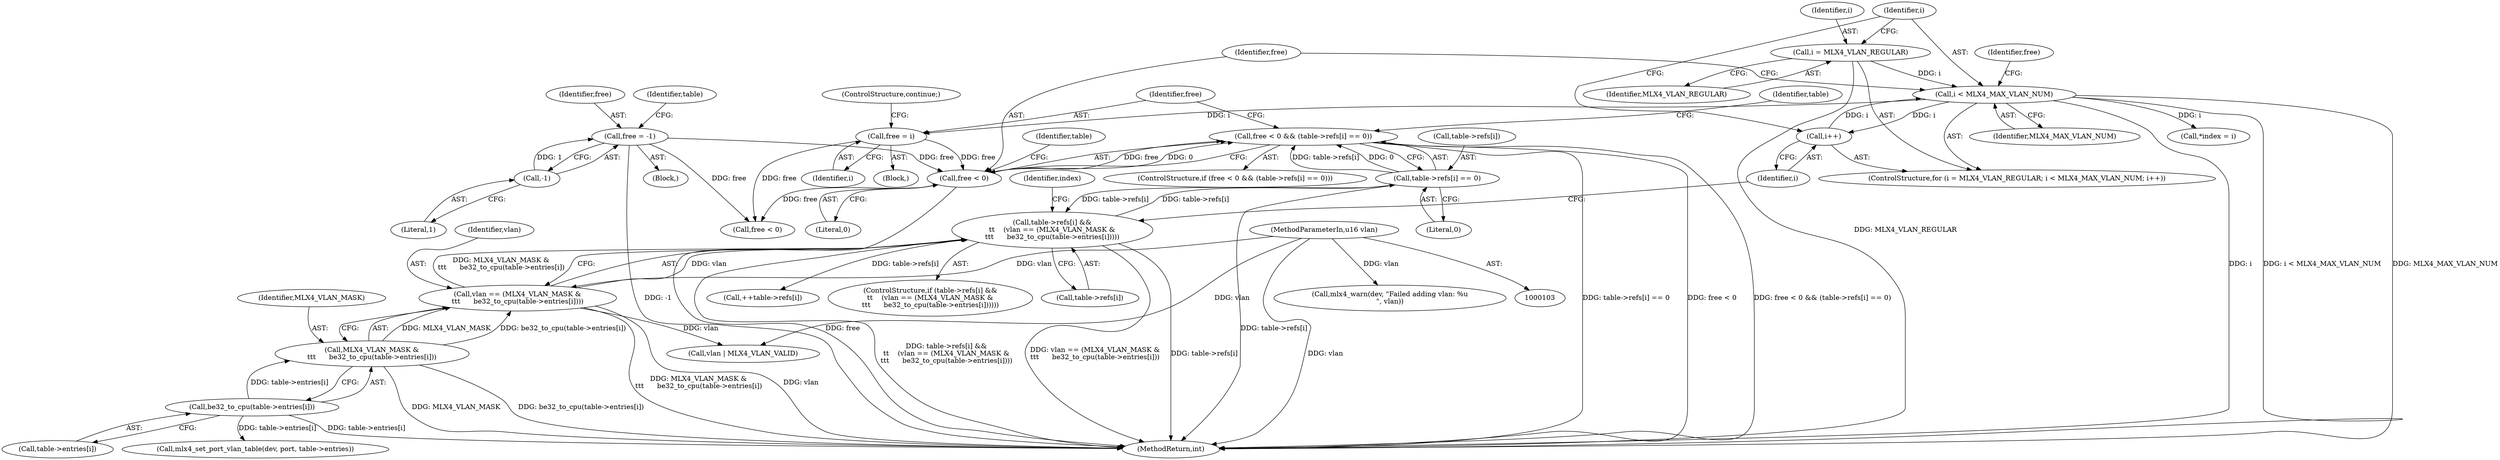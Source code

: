 digraph "0_linux_0926f91083f34d047abc74f1ca4fa6a9c161f7db_0@API" {
"1000147" [label="(Call,free < 0 && (table->refs[i] == 0))"];
"1000148" [label="(Call,free < 0)"];
"1000159" [label="(Call,free = i)"];
"1000140" [label="(Call,i < MLX4_MAX_VLAN_NUM)"];
"1000143" [label="(Call,i++)"];
"1000137" [label="(Call,i = MLX4_VLAN_REGULAR)"];
"1000127" [label="(Call,free = -1)"];
"1000129" [label="(Call,-1)"];
"1000151" [label="(Call,table->refs[i] == 0)"];
"1000164" [label="(Call,table->refs[i] &&\n\t\t    (vlan == (MLX4_VLAN_MASK &\n\t\t\t      be32_to_cpu(table->entries[i]))))"];
"1000170" [label="(Call,vlan == (MLX4_VLAN_MASK &\n\t\t\t      be32_to_cpu(table->entries[i])))"];
"1000106" [label="(MethodParameterIn,u16 vlan)"];
"1000172" [label="(Call,MLX4_VLAN_MASK &\n\t\t\t      be32_to_cpu(table->entries[i]))"];
"1000174" [label="(Call,be32_to_cpu(table->entries[i]))"];
"1000154" [label="(Identifier,table)"];
"1000128" [label="(Identifier,free)"];
"1000142" [label="(Identifier,MLX4_MAX_VLAN_NUM)"];
"1000148" [label="(Call,free < 0)"];
"1000138" [label="(Identifier,i)"];
"1000280" [label="(MethodReturn,int)"];
"1000185" [label="(Call,++table->refs[i])"];
"1000245" [label="(Call,mlx4_warn(dev, \"Failed adding vlan: %u\n\", vlan))"];
"1000193" [label="(Call,free < 0)"];
"1000175" [label="(Call,table->entries[i])"];
"1000149" [label="(Identifier,free)"];
"1000163" [label="(ControlStructure,if (table->refs[i] &&\n\t\t    (vlan == (MLX4_VLAN_MASK &\n\t\t\t      be32_to_cpu(table->entries[i])))))"];
"1000139" [label="(Identifier,MLX4_VLAN_REGULAR)"];
"1000174" [label="(Call,be32_to_cpu(table->entries[i]))"];
"1000108" [label="(Block,)"];
"1000170" [label="(Call,vlan == (MLX4_VLAN_MASK &\n\t\t\t      be32_to_cpu(table->entries[i])))"];
"1000171" [label="(Identifier,vlan)"];
"1000152" [label="(Call,table->refs[i])"];
"1000159" [label="(Call,free = i)"];
"1000140" [label="(Call,i < MLX4_MAX_VLAN_NUM)"];
"1000162" [label="(ControlStructure,continue;)"];
"1000235" [label="(Call,mlx4_set_port_vlan_table(dev, port, table->entries))"];
"1000181" [label="(Call,*index = i)"];
"1000161" [label="(Identifier,i)"];
"1000151" [label="(Call,table->refs[i] == 0)"];
"1000144" [label="(Identifier,i)"];
"1000143" [label="(Call,i++)"];
"1000150" [label="(Literal,0)"];
"1000160" [label="(Identifier,free)"];
"1000137" [label="(Call,i = MLX4_VLAN_REGULAR)"];
"1000164" [label="(Call,table->refs[i] &&\n\t\t    (vlan == (MLX4_VLAN_MASK &\n\t\t\t      be32_to_cpu(table->entries[i]))))"];
"1000173" [label="(Identifier,MLX4_VLAN_MASK)"];
"1000127" [label="(Call,free = -1)"];
"1000165" [label="(Call,table->refs[i])"];
"1000146" [label="(ControlStructure,if (free < 0 && (table->refs[i] == 0)))"];
"1000141" [label="(Identifier,i)"];
"1000106" [label="(MethodParameterIn,u16 vlan)"];
"1000194" [label="(Identifier,free)"];
"1000230" [label="(Call,vlan | MLX4_VLAN_VALID)"];
"1000158" [label="(Block,)"];
"1000136" [label="(ControlStructure,for (i = MLX4_VLAN_REGULAR; i < MLX4_MAX_VLAN_NUM; i++))"];
"1000147" [label="(Call,free < 0 && (table->refs[i] == 0))"];
"1000129" [label="(Call,-1)"];
"1000167" [label="(Identifier,table)"];
"1000134" [label="(Identifier,table)"];
"1000130" [label="(Literal,1)"];
"1000157" [label="(Literal,0)"];
"1000183" [label="(Identifier,index)"];
"1000172" [label="(Call,MLX4_VLAN_MASK &\n\t\t\t      be32_to_cpu(table->entries[i]))"];
"1000147" -> "1000146"  [label="AST: "];
"1000147" -> "1000148"  [label="CFG: "];
"1000147" -> "1000151"  [label="CFG: "];
"1000148" -> "1000147"  [label="AST: "];
"1000151" -> "1000147"  [label="AST: "];
"1000160" -> "1000147"  [label="CFG: "];
"1000167" -> "1000147"  [label="CFG: "];
"1000147" -> "1000280"  [label="DDG: table->refs[i] == 0"];
"1000147" -> "1000280"  [label="DDG: free < 0"];
"1000147" -> "1000280"  [label="DDG: free < 0 && (table->refs[i] == 0)"];
"1000148" -> "1000147"  [label="DDG: free"];
"1000148" -> "1000147"  [label="DDG: 0"];
"1000151" -> "1000147"  [label="DDG: table->refs[i]"];
"1000151" -> "1000147"  [label="DDG: 0"];
"1000148" -> "1000150"  [label="CFG: "];
"1000149" -> "1000148"  [label="AST: "];
"1000150" -> "1000148"  [label="AST: "];
"1000154" -> "1000148"  [label="CFG: "];
"1000148" -> "1000280"  [label="DDG: free"];
"1000159" -> "1000148"  [label="DDG: free"];
"1000127" -> "1000148"  [label="DDG: free"];
"1000148" -> "1000193"  [label="DDG: free"];
"1000159" -> "1000158"  [label="AST: "];
"1000159" -> "1000161"  [label="CFG: "];
"1000160" -> "1000159"  [label="AST: "];
"1000161" -> "1000159"  [label="AST: "];
"1000162" -> "1000159"  [label="CFG: "];
"1000140" -> "1000159"  [label="DDG: i"];
"1000159" -> "1000193"  [label="DDG: free"];
"1000140" -> "1000136"  [label="AST: "];
"1000140" -> "1000142"  [label="CFG: "];
"1000141" -> "1000140"  [label="AST: "];
"1000142" -> "1000140"  [label="AST: "];
"1000149" -> "1000140"  [label="CFG: "];
"1000194" -> "1000140"  [label="CFG: "];
"1000140" -> "1000280"  [label="DDG: MLX4_MAX_VLAN_NUM"];
"1000140" -> "1000280"  [label="DDG: i"];
"1000140" -> "1000280"  [label="DDG: i < MLX4_MAX_VLAN_NUM"];
"1000143" -> "1000140"  [label="DDG: i"];
"1000137" -> "1000140"  [label="DDG: i"];
"1000140" -> "1000143"  [label="DDG: i"];
"1000140" -> "1000181"  [label="DDG: i"];
"1000143" -> "1000136"  [label="AST: "];
"1000143" -> "1000144"  [label="CFG: "];
"1000144" -> "1000143"  [label="AST: "];
"1000141" -> "1000143"  [label="CFG: "];
"1000137" -> "1000136"  [label="AST: "];
"1000137" -> "1000139"  [label="CFG: "];
"1000138" -> "1000137"  [label="AST: "];
"1000139" -> "1000137"  [label="AST: "];
"1000141" -> "1000137"  [label="CFG: "];
"1000137" -> "1000280"  [label="DDG: MLX4_VLAN_REGULAR"];
"1000127" -> "1000108"  [label="AST: "];
"1000127" -> "1000129"  [label="CFG: "];
"1000128" -> "1000127"  [label="AST: "];
"1000129" -> "1000127"  [label="AST: "];
"1000134" -> "1000127"  [label="CFG: "];
"1000127" -> "1000280"  [label="DDG: -1"];
"1000129" -> "1000127"  [label="DDG: 1"];
"1000127" -> "1000193"  [label="DDG: free"];
"1000129" -> "1000130"  [label="CFG: "];
"1000130" -> "1000129"  [label="AST: "];
"1000151" -> "1000157"  [label="CFG: "];
"1000152" -> "1000151"  [label="AST: "];
"1000157" -> "1000151"  [label="AST: "];
"1000151" -> "1000280"  [label="DDG: table->refs[i]"];
"1000164" -> "1000151"  [label="DDG: table->refs[i]"];
"1000151" -> "1000164"  [label="DDG: table->refs[i]"];
"1000164" -> "1000163"  [label="AST: "];
"1000164" -> "1000165"  [label="CFG: "];
"1000164" -> "1000170"  [label="CFG: "];
"1000165" -> "1000164"  [label="AST: "];
"1000170" -> "1000164"  [label="AST: "];
"1000183" -> "1000164"  [label="CFG: "];
"1000144" -> "1000164"  [label="CFG: "];
"1000164" -> "1000280"  [label="DDG: table->refs[i] &&\n\t\t    (vlan == (MLX4_VLAN_MASK &\n\t\t\t      be32_to_cpu(table->entries[i])))"];
"1000164" -> "1000280"  [label="DDG: vlan == (MLX4_VLAN_MASK &\n\t\t\t      be32_to_cpu(table->entries[i]))"];
"1000164" -> "1000280"  [label="DDG: table->refs[i]"];
"1000170" -> "1000164"  [label="DDG: vlan"];
"1000170" -> "1000164"  [label="DDG: MLX4_VLAN_MASK &\n\t\t\t      be32_to_cpu(table->entries[i])"];
"1000164" -> "1000185"  [label="DDG: table->refs[i]"];
"1000170" -> "1000172"  [label="CFG: "];
"1000171" -> "1000170"  [label="AST: "];
"1000172" -> "1000170"  [label="AST: "];
"1000170" -> "1000280"  [label="DDG: MLX4_VLAN_MASK &\n\t\t\t      be32_to_cpu(table->entries[i])"];
"1000170" -> "1000280"  [label="DDG: vlan"];
"1000106" -> "1000170"  [label="DDG: vlan"];
"1000172" -> "1000170"  [label="DDG: MLX4_VLAN_MASK"];
"1000172" -> "1000170"  [label="DDG: be32_to_cpu(table->entries[i])"];
"1000170" -> "1000230"  [label="DDG: vlan"];
"1000106" -> "1000103"  [label="AST: "];
"1000106" -> "1000280"  [label="DDG: vlan"];
"1000106" -> "1000230"  [label="DDG: vlan"];
"1000106" -> "1000245"  [label="DDG: vlan"];
"1000172" -> "1000174"  [label="CFG: "];
"1000173" -> "1000172"  [label="AST: "];
"1000174" -> "1000172"  [label="AST: "];
"1000172" -> "1000280"  [label="DDG: MLX4_VLAN_MASK"];
"1000172" -> "1000280"  [label="DDG: be32_to_cpu(table->entries[i])"];
"1000174" -> "1000172"  [label="DDG: table->entries[i]"];
"1000174" -> "1000175"  [label="CFG: "];
"1000175" -> "1000174"  [label="AST: "];
"1000174" -> "1000280"  [label="DDG: table->entries[i]"];
"1000174" -> "1000235"  [label="DDG: table->entries[i]"];
}
